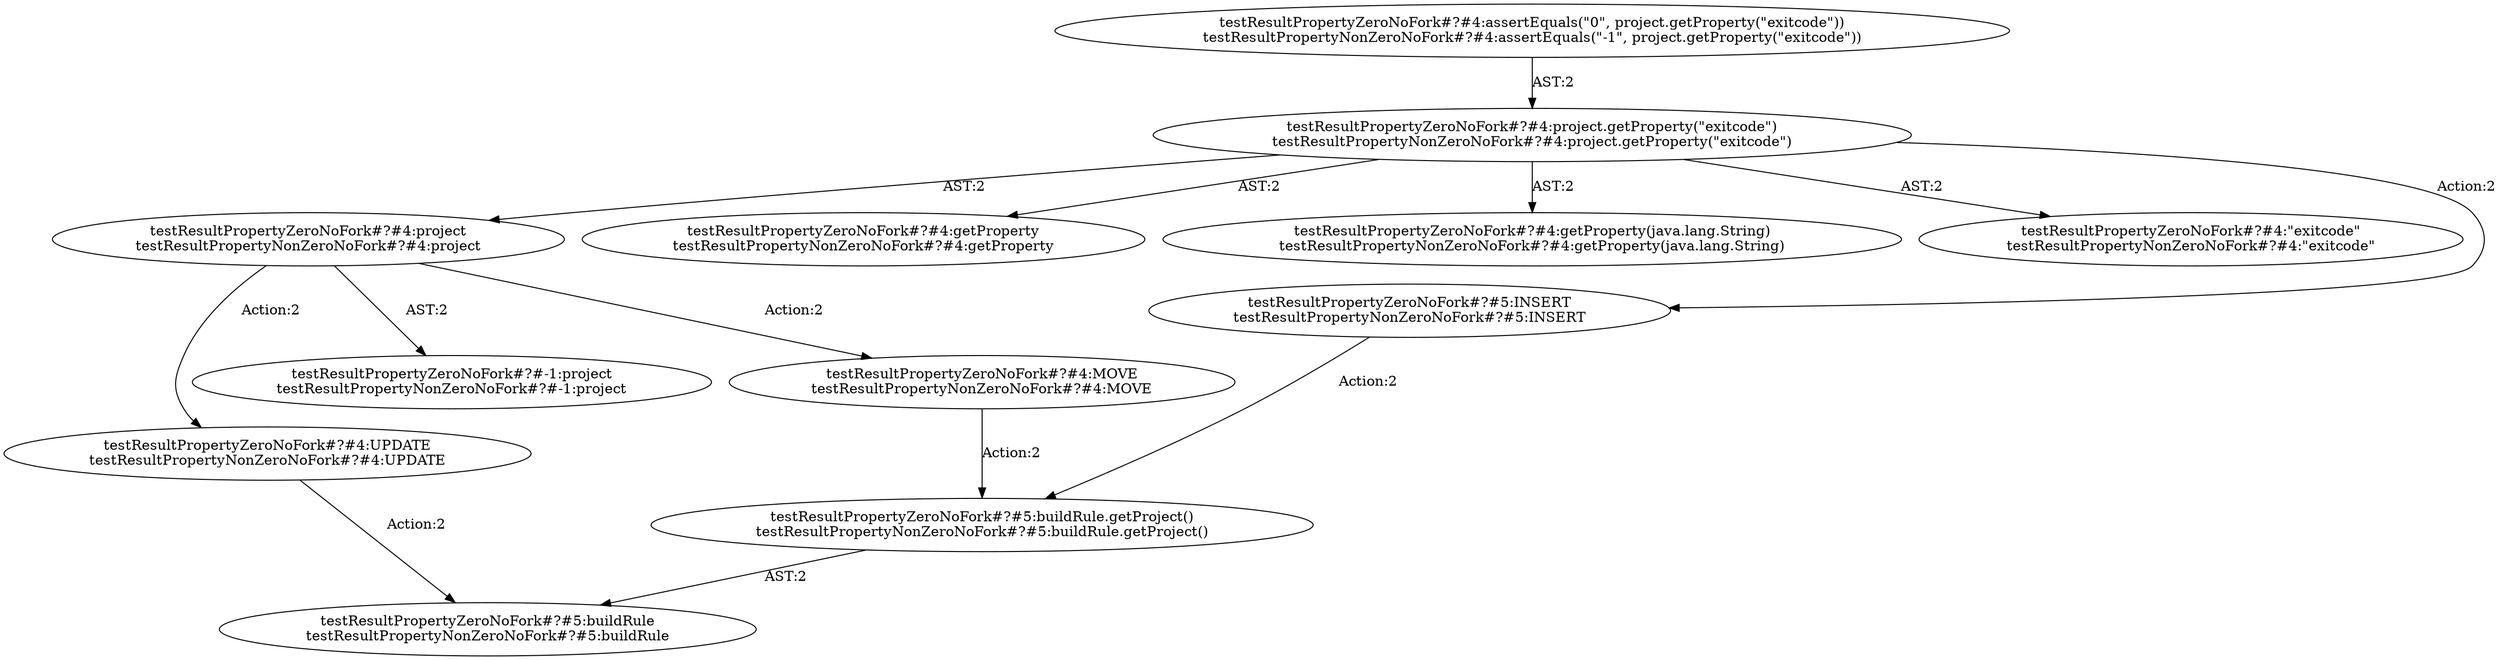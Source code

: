 digraph "Pattern" {
0 [label="testResultPropertyZeroNoFork#?#4:UPDATE
testResultPropertyNonZeroNoFork#?#4:UPDATE" shape=ellipse]
1 [label="testResultPropertyZeroNoFork#?#4:project
testResultPropertyNonZeroNoFork#?#4:project" shape=ellipse]
2 [label="testResultPropertyZeroNoFork#?#4:project.getProperty(\"exitcode\")
testResultPropertyNonZeroNoFork#?#4:project.getProperty(\"exitcode\")" shape=ellipse]
3 [label="testResultPropertyZeroNoFork#?#4:assertEquals(\"0\", project.getProperty(\"exitcode\"))
testResultPropertyNonZeroNoFork#?#4:assertEquals(\"-1\", project.getProperty(\"exitcode\"))" shape=ellipse]
4 [label="testResultPropertyZeroNoFork#?#4:getProperty
testResultPropertyNonZeroNoFork#?#4:getProperty" shape=ellipse]
5 [label="testResultPropertyZeroNoFork#?#4:getProperty(java.lang.String)
testResultPropertyNonZeroNoFork#?#4:getProperty(java.lang.String)" shape=ellipse]
6 [label="testResultPropertyZeroNoFork#?#4:\"exitcode\"
testResultPropertyNonZeroNoFork#?#4:\"exitcode\"" shape=ellipse]
7 [label="testResultPropertyZeroNoFork#?#5:INSERT
testResultPropertyNonZeroNoFork#?#5:INSERT" shape=ellipse]
8 [label="testResultPropertyZeroNoFork#?#-1:project
testResultPropertyNonZeroNoFork#?#-1:project" shape=ellipse]
9 [label="testResultPropertyZeroNoFork#?#4:MOVE
testResultPropertyNonZeroNoFork#?#4:MOVE" shape=ellipse]
10 [label="testResultPropertyZeroNoFork#?#5:buildRule.getProject()
testResultPropertyNonZeroNoFork#?#5:buildRule.getProject()" shape=ellipse]
11 [label="testResultPropertyZeroNoFork#?#5:buildRule
testResultPropertyNonZeroNoFork#?#5:buildRule" shape=ellipse]
0 -> 11 [label="Action:2"];
1 -> 0 [label="Action:2"];
1 -> 8 [label="AST:2"];
1 -> 9 [label="Action:2"];
2 -> 1 [label="AST:2"];
2 -> 4 [label="AST:2"];
2 -> 5 [label="AST:2"];
2 -> 6 [label="AST:2"];
2 -> 7 [label="Action:2"];
3 -> 2 [label="AST:2"];
7 -> 10 [label="Action:2"];
9 -> 10 [label="Action:2"];
10 -> 11 [label="AST:2"];
}